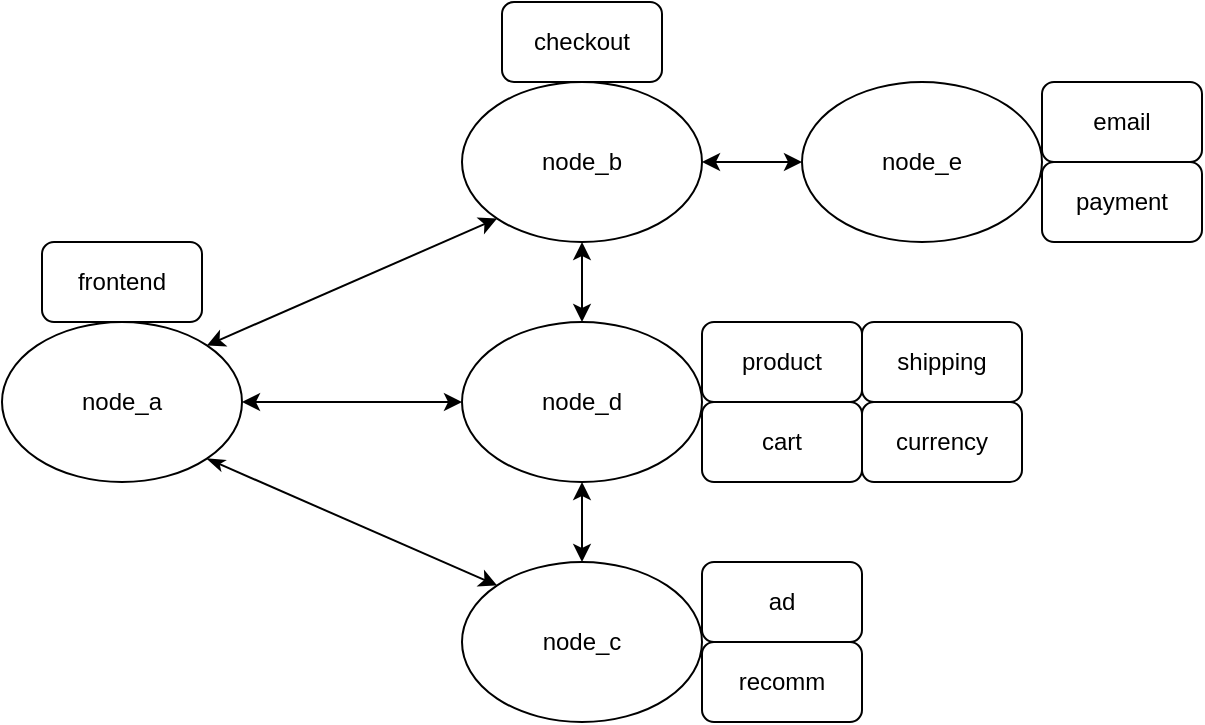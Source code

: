 <mxfile version="26.2.10">
  <diagram name="Page-1" id="_o9dzsarKucUNilyaKD9">
    <mxGraphModel dx="1044" dy="658" grid="1" gridSize="10" guides="1" tooltips="1" connect="1" arrows="1" fold="1" page="1" pageScale="1" pageWidth="827" pageHeight="1169" math="0" shadow="0">
      <root>
        <mxCell id="0" />
        <mxCell id="1" parent="0" />
        <mxCell id="MHu2P84dxU3ZrVSdTOAl-22" style="edgeStyle=orthogonalEdgeStyle;rounded=0;orthogonalLoop=1;jettySize=auto;html=1;startArrow=classic;startFill=1;" edge="1" parent="1" source="MHu2P84dxU3ZrVSdTOAl-1" target="MHu2P84dxU3ZrVSdTOAl-15">
          <mxGeometry relative="1" as="geometry" />
        </mxCell>
        <mxCell id="MHu2P84dxU3ZrVSdTOAl-1" value="node_a" style="ellipse;whiteSpace=wrap;html=1;" vertex="1" parent="1">
          <mxGeometry x="80" y="280" width="120" height="80" as="geometry" />
        </mxCell>
        <mxCell id="MHu2P84dxU3ZrVSdTOAl-24" style="edgeStyle=orthogonalEdgeStyle;rounded=0;orthogonalLoop=1;jettySize=auto;html=1;startArrow=classic;startFill=1;" edge="1" parent="1" source="MHu2P84dxU3ZrVSdTOAl-2" target="MHu2P84dxU3ZrVSdTOAl-23">
          <mxGeometry relative="1" as="geometry" />
        </mxCell>
        <mxCell id="MHu2P84dxU3ZrVSdTOAl-27" style="edgeStyle=orthogonalEdgeStyle;rounded=0;orthogonalLoop=1;jettySize=auto;html=1;startArrow=classic;startFill=1;" edge="1" parent="1" source="MHu2P84dxU3ZrVSdTOAl-2" target="MHu2P84dxU3ZrVSdTOAl-15">
          <mxGeometry relative="1" as="geometry" />
        </mxCell>
        <mxCell id="MHu2P84dxU3ZrVSdTOAl-2" value="node_b" style="ellipse;whiteSpace=wrap;html=1;" vertex="1" parent="1">
          <mxGeometry x="310" y="160" width="120" height="80" as="geometry" />
        </mxCell>
        <mxCell id="MHu2P84dxU3ZrVSdTOAl-25" style="edgeStyle=orthogonalEdgeStyle;rounded=0;orthogonalLoop=1;jettySize=auto;html=1;startArrow=classic;startFill=1;" edge="1" parent="1" source="MHu2P84dxU3ZrVSdTOAl-3" target="MHu2P84dxU3ZrVSdTOAl-15">
          <mxGeometry relative="1" as="geometry" />
        </mxCell>
        <mxCell id="MHu2P84dxU3ZrVSdTOAl-3" value="node_c" style="ellipse;whiteSpace=wrap;html=1;" vertex="1" parent="1">
          <mxGeometry x="310" y="400" width="120" height="80" as="geometry" />
        </mxCell>
        <mxCell id="MHu2P84dxU3ZrVSdTOAl-8" value="" style="endArrow=classic;html=1;rounded=0;entryX=0;entryY=1;entryDx=0;entryDy=0;exitX=1;exitY=0;exitDx=0;exitDy=0;startArrow=classic;startFill=1;" edge="1" parent="1" source="MHu2P84dxU3ZrVSdTOAl-1" target="MHu2P84dxU3ZrVSdTOAl-2">
          <mxGeometry width="50" height="50" relative="1" as="geometry">
            <mxPoint x="200" y="320" as="sourcePoint" />
            <mxPoint x="250" y="270" as="targetPoint" />
          </mxGeometry>
        </mxCell>
        <mxCell id="MHu2P84dxU3ZrVSdTOAl-10" value="" style="endArrow=classic;html=1;rounded=0;exitX=1;exitY=1;exitDx=0;exitDy=0;entryX=0;entryY=0;entryDx=0;entryDy=0;startArrow=classicThin;startFill=1;" edge="1" parent="1" source="MHu2P84dxU3ZrVSdTOAl-1" target="MHu2P84dxU3ZrVSdTOAl-3">
          <mxGeometry width="50" height="50" relative="1" as="geometry">
            <mxPoint x="280" y="360" as="sourcePoint" />
            <mxPoint x="330" y="310" as="targetPoint" />
          </mxGeometry>
        </mxCell>
        <mxCell id="MHu2P84dxU3ZrVSdTOAl-11" value="checkout" style="rounded=1;whiteSpace=wrap;html=1;" vertex="1" parent="1">
          <mxGeometry x="330" y="120" width="80" height="40" as="geometry" />
        </mxCell>
        <mxCell id="MHu2P84dxU3ZrVSdTOAl-12" value="frontend" style="rounded=1;whiteSpace=wrap;html=1;" vertex="1" parent="1">
          <mxGeometry x="100" y="240" width="80" height="40" as="geometry" />
        </mxCell>
        <mxCell id="MHu2P84dxU3ZrVSdTOAl-13" value="ad" style="rounded=1;whiteSpace=wrap;html=1;" vertex="1" parent="1">
          <mxGeometry x="430" y="400" width="80" height="40" as="geometry" />
        </mxCell>
        <mxCell id="MHu2P84dxU3ZrVSdTOAl-14" value="recomm" style="rounded=1;whiteSpace=wrap;html=1;" vertex="1" parent="1">
          <mxGeometry x="430" y="440" width="80" height="40" as="geometry" />
        </mxCell>
        <mxCell id="MHu2P84dxU3ZrVSdTOAl-15" value="node_d" style="ellipse;whiteSpace=wrap;html=1;" vertex="1" parent="1">
          <mxGeometry x="310" y="280" width="120" height="80" as="geometry" />
        </mxCell>
        <mxCell id="MHu2P84dxU3ZrVSdTOAl-16" value="product" style="rounded=1;whiteSpace=wrap;html=1;" vertex="1" parent="1">
          <mxGeometry x="430" y="280" width="80" height="40" as="geometry" />
        </mxCell>
        <mxCell id="MHu2P84dxU3ZrVSdTOAl-17" value="cart" style="rounded=1;whiteSpace=wrap;html=1;" vertex="1" parent="1">
          <mxGeometry x="430" y="320" width="80" height="40" as="geometry" />
        </mxCell>
        <mxCell id="MHu2P84dxU3ZrVSdTOAl-18" value="shipping" style="rounded=1;whiteSpace=wrap;html=1;" vertex="1" parent="1">
          <mxGeometry x="510" y="280" width="80" height="40" as="geometry" />
        </mxCell>
        <mxCell id="MHu2P84dxU3ZrVSdTOAl-19" value="email" style="rounded=1;whiteSpace=wrap;html=1;" vertex="1" parent="1">
          <mxGeometry x="600" y="160" width="80" height="40" as="geometry" />
        </mxCell>
        <mxCell id="MHu2P84dxU3ZrVSdTOAl-20" value="payment" style="rounded=1;whiteSpace=wrap;html=1;" vertex="1" parent="1">
          <mxGeometry x="600" y="200" width="80" height="40" as="geometry" />
        </mxCell>
        <mxCell id="MHu2P84dxU3ZrVSdTOAl-23" value="node_e" style="ellipse;whiteSpace=wrap;html=1;" vertex="1" parent="1">
          <mxGeometry x="480" y="160" width="120" height="80" as="geometry" />
        </mxCell>
        <mxCell id="MHu2P84dxU3ZrVSdTOAl-28" value="currency" style="rounded=1;whiteSpace=wrap;html=1;" vertex="1" parent="1">
          <mxGeometry x="510" y="320" width="80" height="40" as="geometry" />
        </mxCell>
      </root>
    </mxGraphModel>
  </diagram>
</mxfile>

